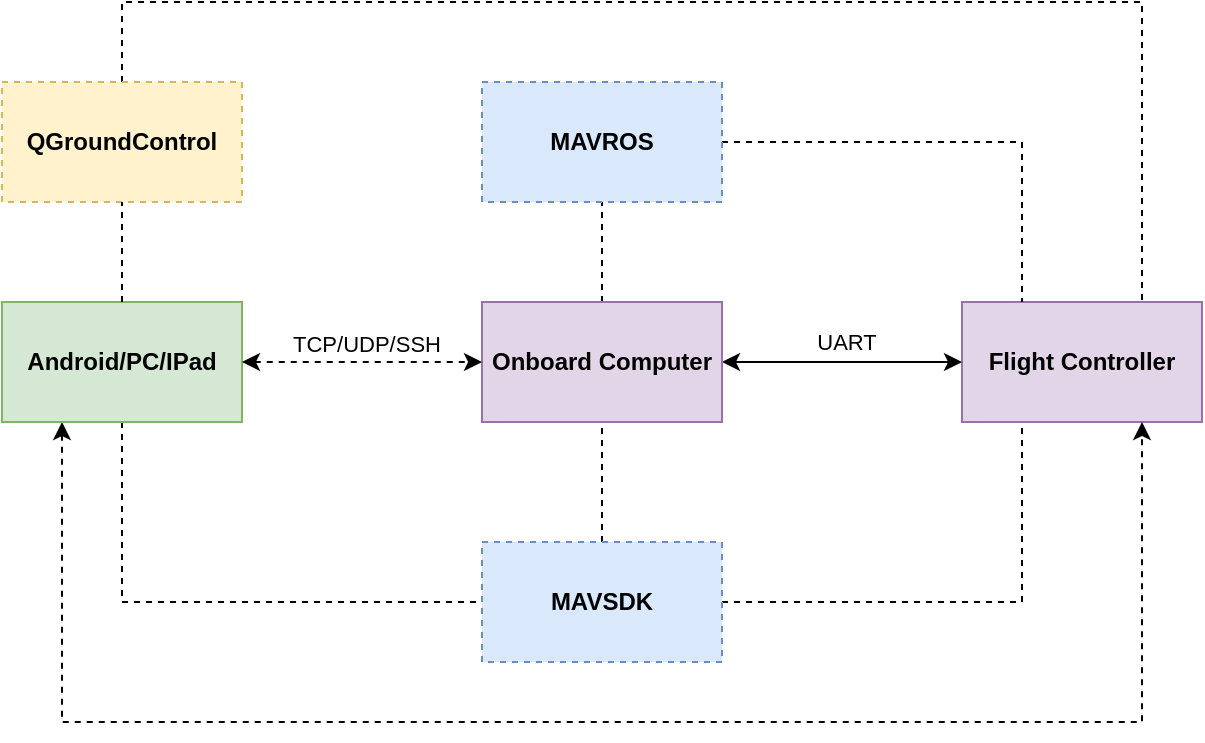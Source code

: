 <mxfile version="14.6.9" type="github">
  <diagram id="0kVkIlmmgISIjedjuV7p" name="Page-1">
    <mxGraphModel dx="887" dy="857" grid="1" gridSize="10" guides="1" tooltips="1" connect="1" arrows="1" fold="1" page="1" pageScale="1" pageWidth="1169" pageHeight="827" math="0" shadow="0">
      <root>
        <mxCell id="0" />
        <mxCell id="1" parent="0" />
        <mxCell id="JWJ-mv_oLn-hZATooN6I-1" value="Flight Controller" style="rounded=0;whiteSpace=wrap;html=1;fillColor=#e1d5e7;strokeColor=#9673a6;fontStyle=1" vertex="1" parent="1">
          <mxGeometry x="890" y="570" width="120" height="60" as="geometry" />
        </mxCell>
        <mxCell id="JWJ-mv_oLn-hZATooN6I-7" style="edgeStyle=orthogonalEdgeStyle;rounded=0;orthogonalLoop=1;jettySize=auto;html=1;exitX=1;exitY=0.5;exitDx=0;exitDy=0;entryX=0;entryY=0.5;entryDx=0;entryDy=0;startArrow=classic;startFill=1;" edge="1" parent="1" source="JWJ-mv_oLn-hZATooN6I-2" target="JWJ-mv_oLn-hZATooN6I-1">
          <mxGeometry relative="1" as="geometry" />
        </mxCell>
        <mxCell id="JWJ-mv_oLn-hZATooN6I-8" value="UART" style="edgeLabel;html=1;align=center;verticalAlign=middle;resizable=0;points=[];" vertex="1" connectable="0" parent="JWJ-mv_oLn-hZATooN6I-7">
          <mxGeometry x="0.325" y="3" relative="1" as="geometry">
            <mxPoint x="-18" y="-7" as="offset" />
          </mxGeometry>
        </mxCell>
        <mxCell id="JWJ-mv_oLn-hZATooN6I-17" style="edgeStyle=orthogonalEdgeStyle;rounded=0;orthogonalLoop=1;jettySize=auto;html=1;exitX=0.5;exitY=0;exitDx=0;exitDy=0;entryX=0.5;entryY=1;entryDx=0;entryDy=0;dashed=1;startArrow=none;startFill=0;endArrow=none;endFill=0;" edge="1" parent="1" source="JWJ-mv_oLn-hZATooN6I-2" target="JWJ-mv_oLn-hZATooN6I-13">
          <mxGeometry relative="1" as="geometry" />
        </mxCell>
        <mxCell id="JWJ-mv_oLn-hZATooN6I-2" value="Onboard Computer" style="rounded=0;whiteSpace=wrap;html=1;fillColor=#e1d5e7;strokeColor=#9673a6;fontStyle=1" vertex="1" parent="1">
          <mxGeometry x="650" y="570" width="120" height="60" as="geometry" />
        </mxCell>
        <mxCell id="JWJ-mv_oLn-hZATooN6I-19" style="edgeStyle=orthogonalEdgeStyle;rounded=0;orthogonalLoop=1;jettySize=auto;html=1;entryX=0.5;entryY=1;entryDx=0;entryDy=0;dashed=1;startArrow=none;startFill=0;endArrow=none;endFill=0;exitX=0.5;exitY=0;exitDx=0;exitDy=0;" edge="1" parent="1" source="JWJ-mv_oLn-hZATooN6I-32" target="JWJ-mv_oLn-hZATooN6I-2">
          <mxGeometry relative="1" as="geometry">
            <mxPoint x="840" y="680" as="sourcePoint" />
          </mxGeometry>
        </mxCell>
        <mxCell id="JWJ-mv_oLn-hZATooN6I-20" style="edgeStyle=orthogonalEdgeStyle;rounded=0;orthogonalLoop=1;jettySize=auto;html=1;entryX=0.25;entryY=1;entryDx=0;entryDy=0;dashed=1;startArrow=none;startFill=0;endArrow=none;endFill=0;" edge="1" parent="1" source="JWJ-mv_oLn-hZATooN6I-32" target="JWJ-mv_oLn-hZATooN6I-1">
          <mxGeometry relative="1" as="geometry">
            <mxPoint x="770" y="710" as="sourcePoint" />
          </mxGeometry>
        </mxCell>
        <mxCell id="JWJ-mv_oLn-hZATooN6I-18" style="edgeStyle=orthogonalEdgeStyle;rounded=0;orthogonalLoop=1;jettySize=auto;html=1;exitX=1;exitY=0.5;exitDx=0;exitDy=0;entryX=0.25;entryY=0;entryDx=0;entryDy=0;dashed=1;startArrow=none;startFill=0;endArrow=none;endFill=0;" edge="1" parent="1" source="JWJ-mv_oLn-hZATooN6I-13" target="JWJ-mv_oLn-hZATooN6I-1">
          <mxGeometry relative="1" as="geometry" />
        </mxCell>
        <mxCell id="JWJ-mv_oLn-hZATooN6I-13" value="MAVROS" style="rounded=0;whiteSpace=wrap;html=1;fillColor=#dae8fc;strokeColor=#6c8ebf;fontStyle=1;dashed=1;" vertex="1" parent="1">
          <mxGeometry x="650" y="460" width="120" height="60" as="geometry" />
        </mxCell>
        <mxCell id="JWJ-mv_oLn-hZATooN6I-22" style="edgeStyle=orthogonalEdgeStyle;rounded=0;orthogonalLoop=1;jettySize=auto;html=1;entryX=0.75;entryY=0;entryDx=0;entryDy=0;dashed=1;startArrow=none;startFill=0;endArrow=none;endFill=0;" edge="1" parent="1" target="JWJ-mv_oLn-hZATooN6I-1">
          <mxGeometry relative="1" as="geometry">
            <mxPoint x="470" y="460" as="sourcePoint" />
            <Array as="points">
              <mxPoint x="470" y="420" />
              <mxPoint x="980" y="420" />
            </Array>
          </mxGeometry>
        </mxCell>
        <mxCell id="JWJ-mv_oLn-hZATooN6I-21" value="QGroundControl" style="rounded=0;whiteSpace=wrap;html=1;fillColor=#fff2cc;strokeColor=#d6b656;fontStyle=1;dashed=1;" vertex="1" parent="1">
          <mxGeometry x="410" y="460" width="120" height="60" as="geometry" />
        </mxCell>
        <mxCell id="JWJ-mv_oLn-hZATooN6I-36" style="edgeStyle=orthogonalEdgeStyle;rounded=0;orthogonalLoop=1;jettySize=auto;html=1;exitX=0.5;exitY=1;exitDx=0;exitDy=0;dashed=1;startArrow=none;startFill=0;endArrow=none;endFill=0;entryX=0;entryY=0.5;entryDx=0;entryDy=0;" edge="1" parent="1" source="JWJ-mv_oLn-hZATooN6I-24" target="JWJ-mv_oLn-hZATooN6I-32">
          <mxGeometry relative="1" as="geometry">
            <mxPoint x="510" y="705" as="targetPoint" />
          </mxGeometry>
        </mxCell>
        <mxCell id="JWJ-mv_oLn-hZATooN6I-38" style="edgeStyle=orthogonalEdgeStyle;rounded=0;orthogonalLoop=1;jettySize=auto;html=1;exitX=0.25;exitY=1;exitDx=0;exitDy=0;entryX=0.75;entryY=1;entryDx=0;entryDy=0;dashed=1;startArrow=classic;startFill=1;endArrow=classic;endFill=1;" edge="1" parent="1" source="JWJ-mv_oLn-hZATooN6I-24" target="JWJ-mv_oLn-hZATooN6I-1">
          <mxGeometry relative="1" as="geometry">
            <Array as="points">
              <mxPoint x="440" y="780" />
              <mxPoint x="980" y="780" />
            </Array>
          </mxGeometry>
        </mxCell>
        <mxCell id="JWJ-mv_oLn-hZATooN6I-24" value="Android/PC/IPad" style="rounded=0;whiteSpace=wrap;html=1;fillColor=#d5e8d4;strokeColor=#82b366;fontStyle=1" vertex="1" parent="1">
          <mxGeometry x="410" y="570" width="120" height="60" as="geometry" />
        </mxCell>
        <mxCell id="JWJ-mv_oLn-hZATooN6I-28" style="edgeStyle=orthogonalEdgeStyle;rounded=0;orthogonalLoop=1;jettySize=auto;html=1;exitX=1;exitY=0.5;exitDx=0;exitDy=0;startArrow=classic;startFill=1;dashed=1;" edge="1" parent="1" source="JWJ-mv_oLn-hZATooN6I-24">
          <mxGeometry relative="1" as="geometry">
            <mxPoint x="780" y="610" as="sourcePoint" />
            <mxPoint x="650" y="600" as="targetPoint" />
          </mxGeometry>
        </mxCell>
        <mxCell id="JWJ-mv_oLn-hZATooN6I-29" value="TCP/UDP/SSH" style="edgeLabel;html=1;align=center;verticalAlign=middle;resizable=0;points=[];" vertex="1" connectable="0" parent="JWJ-mv_oLn-hZATooN6I-28">
          <mxGeometry x="0.325" y="3" relative="1" as="geometry">
            <mxPoint x="-18" y="-7" as="offset" />
          </mxGeometry>
        </mxCell>
        <mxCell id="JWJ-mv_oLn-hZATooN6I-30" style="edgeStyle=orthogonalEdgeStyle;rounded=0;orthogonalLoop=1;jettySize=auto;html=1;exitX=0.5;exitY=0;exitDx=0;exitDy=0;entryX=0.5;entryY=1;entryDx=0;entryDy=0;dashed=1;startArrow=none;startFill=0;endArrow=none;endFill=0;" edge="1" parent="1" source="JWJ-mv_oLn-hZATooN6I-24" target="JWJ-mv_oLn-hZATooN6I-21">
          <mxGeometry relative="1" as="geometry">
            <mxPoint x="770.0" y="580" as="sourcePoint" />
            <mxPoint x="770.0" y="530" as="targetPoint" />
          </mxGeometry>
        </mxCell>
        <mxCell id="JWJ-mv_oLn-hZATooN6I-32" value="MAVSDK" style="rounded=0;whiteSpace=wrap;html=1;fillColor=#dae8fc;strokeColor=#6c8ebf;fontStyle=1;dashed=1;" vertex="1" parent="1">
          <mxGeometry x="650" y="690" width="120" height="60" as="geometry" />
        </mxCell>
      </root>
    </mxGraphModel>
  </diagram>
</mxfile>
